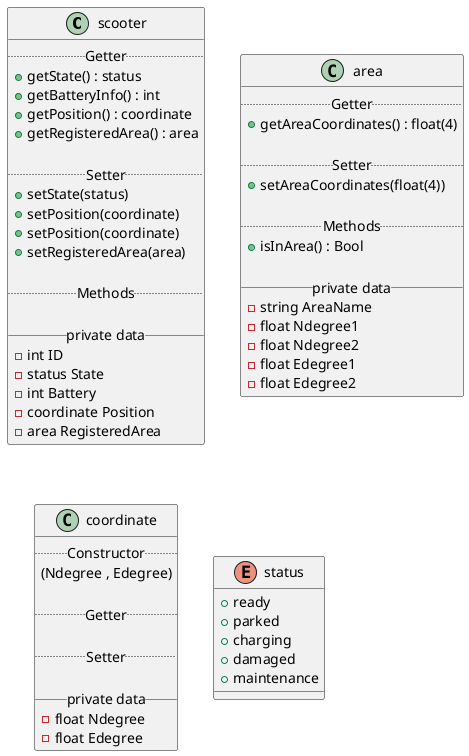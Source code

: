 @startuml





skinparam componentStyle uml2



class scooter {
  .. Getter ..
  + getState() : status
  + getBatteryInfo() : int
  + getPosition() : coordinate
  +getRegisteredArea() : area
  
  .. Setter ..
  + setState(status)
  + setPosition(coordinate)
  + setPosition(coordinate)
  +setRegisteredArea(area)
  
  .. Methods ..
  
  __ private data __
  -int ID
  -status State
  -int Battery
  -coordinate Position
  -area RegisteredArea
}

class area {
  .. Getter ..
  +getAreaCoordinates() : float(4)
  
  .. Setter ..
  +setAreaCoordinates(float(4))
  
  .. Methods ..
  +isInArea() : Bool

  __ private data __
  -string AreaName
  -float Ndegree1
  -float Ndegree2
  -float Edegree1
  -float Edegree2
}



class coordinate {
  .. Constructor ..
  (Ndegree , Edegree)

  .. Getter ..

  .. Setter ..

  __ private data __
  -float Ndegree
  -float Edegree
}



enum status {
  +ready
  +parked
  +charging
  +damaged
  +maintenance
}




@enduml